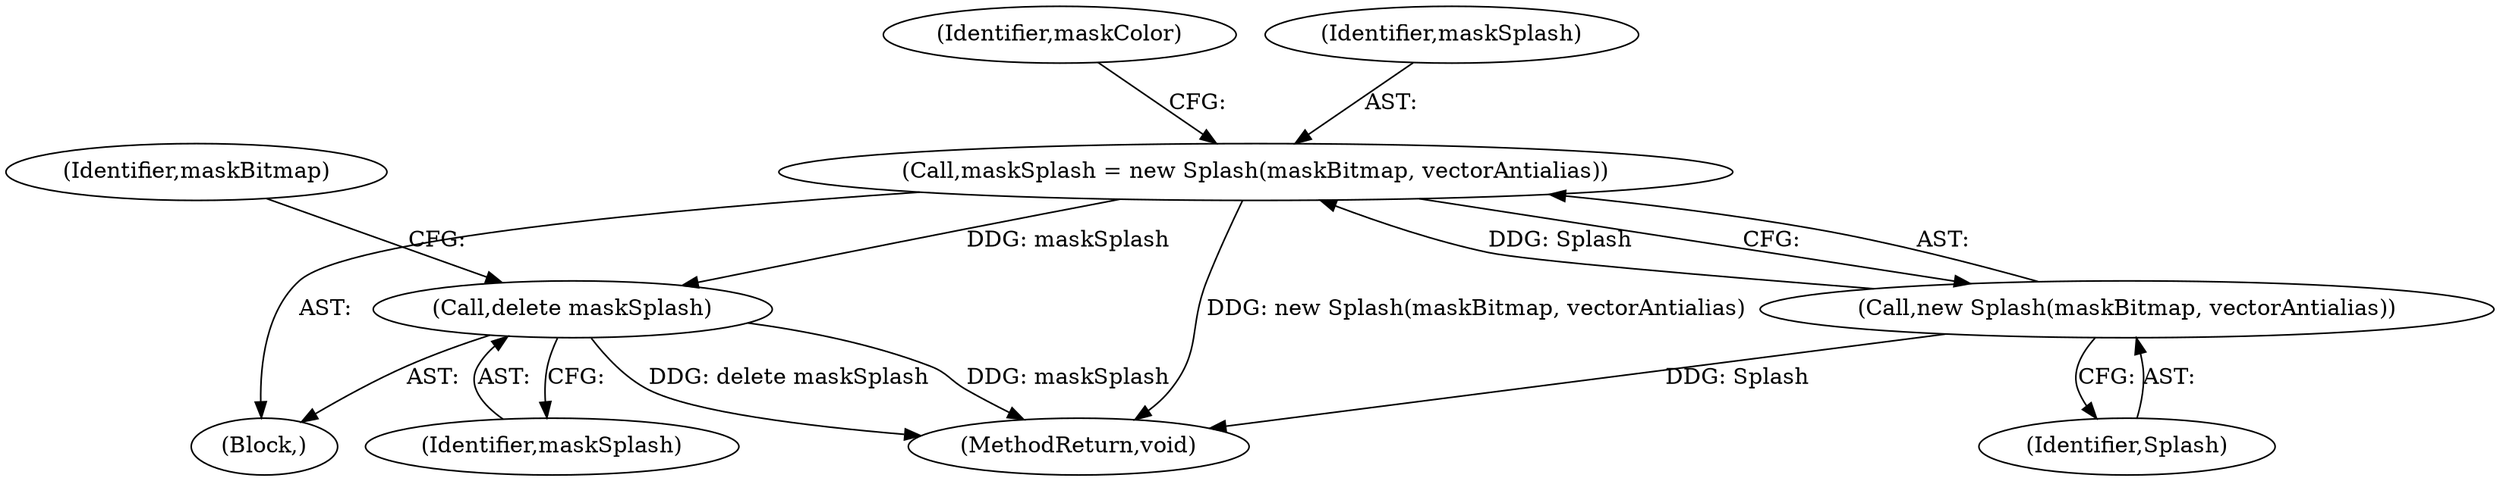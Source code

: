 digraph "0_poppler_7b2d314a61fd0e12f47c62996cb49ec0d1ba747a_12@API" {
"1000292" [label="(Call,delete maskSplash)"];
"1000263" [label="(Call,maskSplash = new Splash(maskBitmap, vectorAntialias))"];
"1000265" [label="(Call,new Splash(maskBitmap, vectorAntialias))"];
"1000292" [label="(Call,delete maskSplash)"];
"1000263" [label="(Call,maskSplash = new Splash(maskBitmap, vectorAntialias))"];
"1000269" [label="(Identifier,maskColor)"];
"1000266" [label="(Identifier,Splash)"];
"1000111" [label="(Block,)"];
"1000295" [label="(Identifier,maskBitmap)"];
"1000265" [label="(Call,new Splash(maskBitmap, vectorAntialias))"];
"1000293" [label="(Identifier,maskSplash)"];
"1000665" [label="(MethodReturn,void)"];
"1000264" [label="(Identifier,maskSplash)"];
"1000292" -> "1000111"  [label="AST: "];
"1000292" -> "1000293"  [label="CFG: "];
"1000293" -> "1000292"  [label="AST: "];
"1000295" -> "1000292"  [label="CFG: "];
"1000292" -> "1000665"  [label="DDG: delete maskSplash"];
"1000292" -> "1000665"  [label="DDG: maskSplash"];
"1000263" -> "1000292"  [label="DDG: maskSplash"];
"1000263" -> "1000111"  [label="AST: "];
"1000263" -> "1000265"  [label="CFG: "];
"1000264" -> "1000263"  [label="AST: "];
"1000265" -> "1000263"  [label="AST: "];
"1000269" -> "1000263"  [label="CFG: "];
"1000263" -> "1000665"  [label="DDG: new Splash(maskBitmap, vectorAntialias)"];
"1000265" -> "1000263"  [label="DDG: Splash"];
"1000265" -> "1000266"  [label="CFG: "];
"1000266" -> "1000265"  [label="AST: "];
"1000265" -> "1000665"  [label="DDG: Splash"];
}
